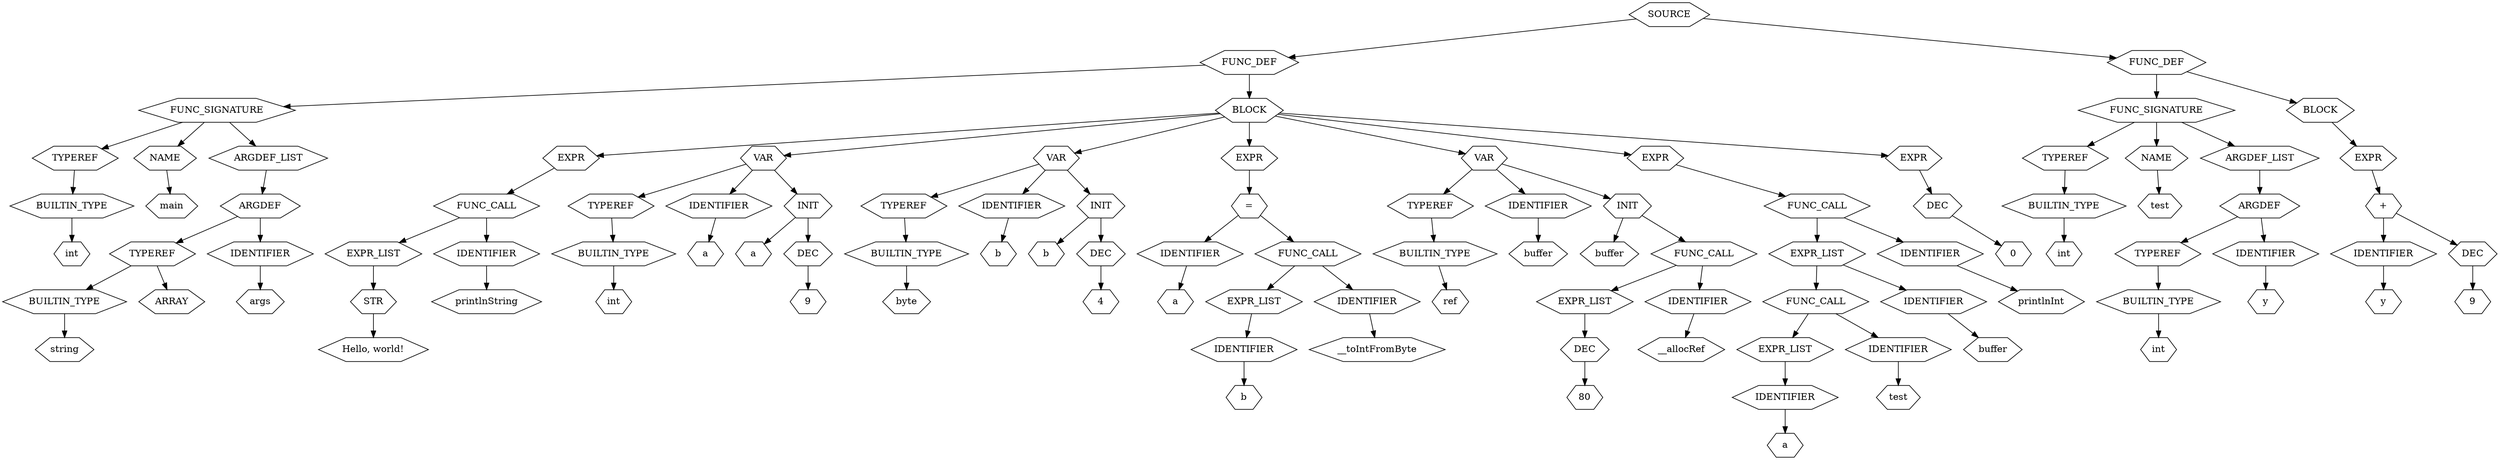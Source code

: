 digraph Tree {
    node [shape=hexagon];
    node_0 [label="SOURCE"]
    node_0 -> node_1;
    node_1 [label="FUNC_DEF"]
    node_1 -> node_2;
    node_2 [label="FUNC_SIGNATURE"]
    node_2 -> node_3;
    node_3 [label="TYPEREF"]
    node_3 -> node_4;
    node_4 [label="BUILTIN_TYPE"]
    node_4 -> node_5;
    node_5 [label="int"]
    node_2 -> node_6;
    node_6 [label="NAME"]
    node_6 -> node_7;
    node_7 [label="main"]
    node_2 -> node_8;
    node_8 [label="ARGDEF_LIST"]
    node_8 -> node_9;
    node_9 [label="ARGDEF"]
    node_9 -> node_10;
    node_10 [label="TYPEREF"]
    node_10 -> node_11;
    node_11 [label="BUILTIN_TYPE"]
    node_11 -> node_12;
    node_12 [label="string"]
    node_10 -> node_13;
    node_13 [label="ARRAY"]
    node_9 -> node_14;
    node_14 [label="IDENTIFIER"]
    node_14 -> node_15;
    node_15 [label="args"]
    node_1 -> node_16;
    node_16 [label="BLOCK"]
    node_16 -> node_17;
    node_17 [label="EXPR"]
    node_17 -> node_18;
    node_18 [label="FUNC_CALL"]
    node_18 -> node_19;
    node_19 [label="EXPR_LIST"]
    node_19 -> node_20;
    node_20 [label="STR"]
    node_20 -> node_21;
    node_21 [label="Hello, world!"]
    node_18 -> node_22;
    node_22 [label="IDENTIFIER"]
    node_22 -> node_23;
    node_23 [label="printlnString"]
    node_16 -> node_24;
    node_24 [label="VAR"]
    node_24 -> node_25;
    node_25 [label="TYPEREF"]
    node_25 -> node_26;
    node_26 [label="BUILTIN_TYPE"]
    node_26 -> node_27;
    node_27 [label="int"]
    node_24 -> node_28;
    node_28 [label="IDENTIFIER"]
    node_28 -> node_29;
    node_29 [label="a"]
    node_24 -> node_30;
    node_30 [label="INIT"]
    node_30 -> node_31;
    node_31 [label="a"]
    node_30 -> node_32;
    node_32 [label="DEC"]
    node_32 -> node_33;
    node_33 [label="9"]
    node_16 -> node_34;
    node_34 [label="VAR"]
    node_34 -> node_35;
    node_35 [label="TYPEREF"]
    node_35 -> node_36;
    node_36 [label="BUILTIN_TYPE"]
    node_36 -> node_37;
    node_37 [label="byte"]
    node_34 -> node_38;
    node_38 [label="IDENTIFIER"]
    node_38 -> node_39;
    node_39 [label="b"]
    node_34 -> node_40;
    node_40 [label="INIT"]
    node_40 -> node_41;
    node_41 [label="b"]
    node_40 -> node_42;
    node_42 [label="DEC"]
    node_42 -> node_43;
    node_43 [label="4"]
    node_16 -> node_44;
    node_44 [label="EXPR"]
    node_44 -> node_45;
    node_45 [label="="]
    node_45 -> node_46;
    node_46 [label="IDENTIFIER"]
    node_46 -> node_47;
    node_47 [label="a"]
    node_45 -> node_48;
    node_48 [label="FUNC_CALL"]
    node_48 -> node_49;
    node_49 [label="EXPR_LIST"]
    node_49 -> node_50;
    node_50 [label="IDENTIFIER"]
    node_50 -> node_51;
    node_51 [label="b"]
    node_48 -> node_52;
    node_52 [label="IDENTIFIER"]
    node_52 -> node_53;
    node_53 [label="__toIntFromByte"]
    node_16 -> node_54;
    node_54 [label="VAR"]
    node_54 -> node_55;
    node_55 [label="TYPEREF"]
    node_55 -> node_56;
    node_56 [label="BUILTIN_TYPE"]
    node_56 -> node_57;
    node_57 [label="ref"]
    node_54 -> node_58;
    node_58 [label="IDENTIFIER"]
    node_58 -> node_59;
    node_59 [label="buffer"]
    node_54 -> node_60;
    node_60 [label="INIT"]
    node_60 -> node_61;
    node_61 [label="buffer"]
    node_60 -> node_62;
    node_62 [label="FUNC_CALL"]
    node_62 -> node_63;
    node_63 [label="EXPR_LIST"]
    node_63 -> node_64;
    node_64 [label="DEC"]
    node_64 -> node_65;
    node_65 [label="80"]
    node_62 -> node_66;
    node_66 [label="IDENTIFIER"]
    node_66 -> node_67;
    node_67 [label="__allocRef"]
    node_16 -> node_68;
    node_68 [label="EXPR"]
    node_68 -> node_69;
    node_69 [label="FUNC_CALL"]
    node_69 -> node_70;
    node_70 [label="EXPR_LIST"]
    node_70 -> node_71;
    node_71 [label="FUNC_CALL"]
    node_71 -> node_72;
    node_72 [label="EXPR_LIST"]
    node_72 -> node_73;
    node_73 [label="IDENTIFIER"]
    node_73 -> node_74;
    node_74 [label="a"]
    node_71 -> node_75;
    node_75 [label="IDENTIFIER"]
    node_75 -> node_76;
    node_76 [label="test"]
    node_70 -> node_77;
    node_77 [label="IDENTIFIER"]
    node_77 -> node_78;
    node_78 [label="buffer"]
    node_69 -> node_79;
    node_79 [label="IDENTIFIER"]
    node_79 -> node_80;
    node_80 [label="printlnInt"]
    node_16 -> node_81;
    node_81 [label="EXPR"]
    node_81 -> node_82;
    node_82 [label="DEC"]
    node_82 -> node_83;
    node_83 [label="0"]
    node_0 -> node_84;
    node_84 [label="FUNC_DEF"]
    node_84 -> node_85;
    node_85 [label="FUNC_SIGNATURE"]
    node_85 -> node_86;
    node_86 [label="TYPEREF"]
    node_86 -> node_87;
    node_87 [label="BUILTIN_TYPE"]
    node_87 -> node_88;
    node_88 [label="int"]
    node_85 -> node_89;
    node_89 [label="NAME"]
    node_89 -> node_90;
    node_90 [label="test"]
    node_85 -> node_91;
    node_91 [label="ARGDEF_LIST"]
    node_91 -> node_92;
    node_92 [label="ARGDEF"]
    node_92 -> node_93;
    node_93 [label="TYPEREF"]
    node_93 -> node_94;
    node_94 [label="BUILTIN_TYPE"]
    node_94 -> node_95;
    node_95 [label="int"]
    node_92 -> node_96;
    node_96 [label="IDENTIFIER"]
    node_96 -> node_97;
    node_97 [label="y"]
    node_84 -> node_98;
    node_98 [label="BLOCK"]
    node_98 -> node_99;
    node_99 [label="EXPR"]
    node_99 -> node_100;
    node_100 [label="+"]
    node_100 -> node_101;
    node_101 [label="IDENTIFIER"]
    node_101 -> node_102;
    node_102 [label="y"]
    node_100 -> node_103;
    node_103 [label="DEC"]
    node_103 -> node_104;
    node_104 [label="9"]
}
